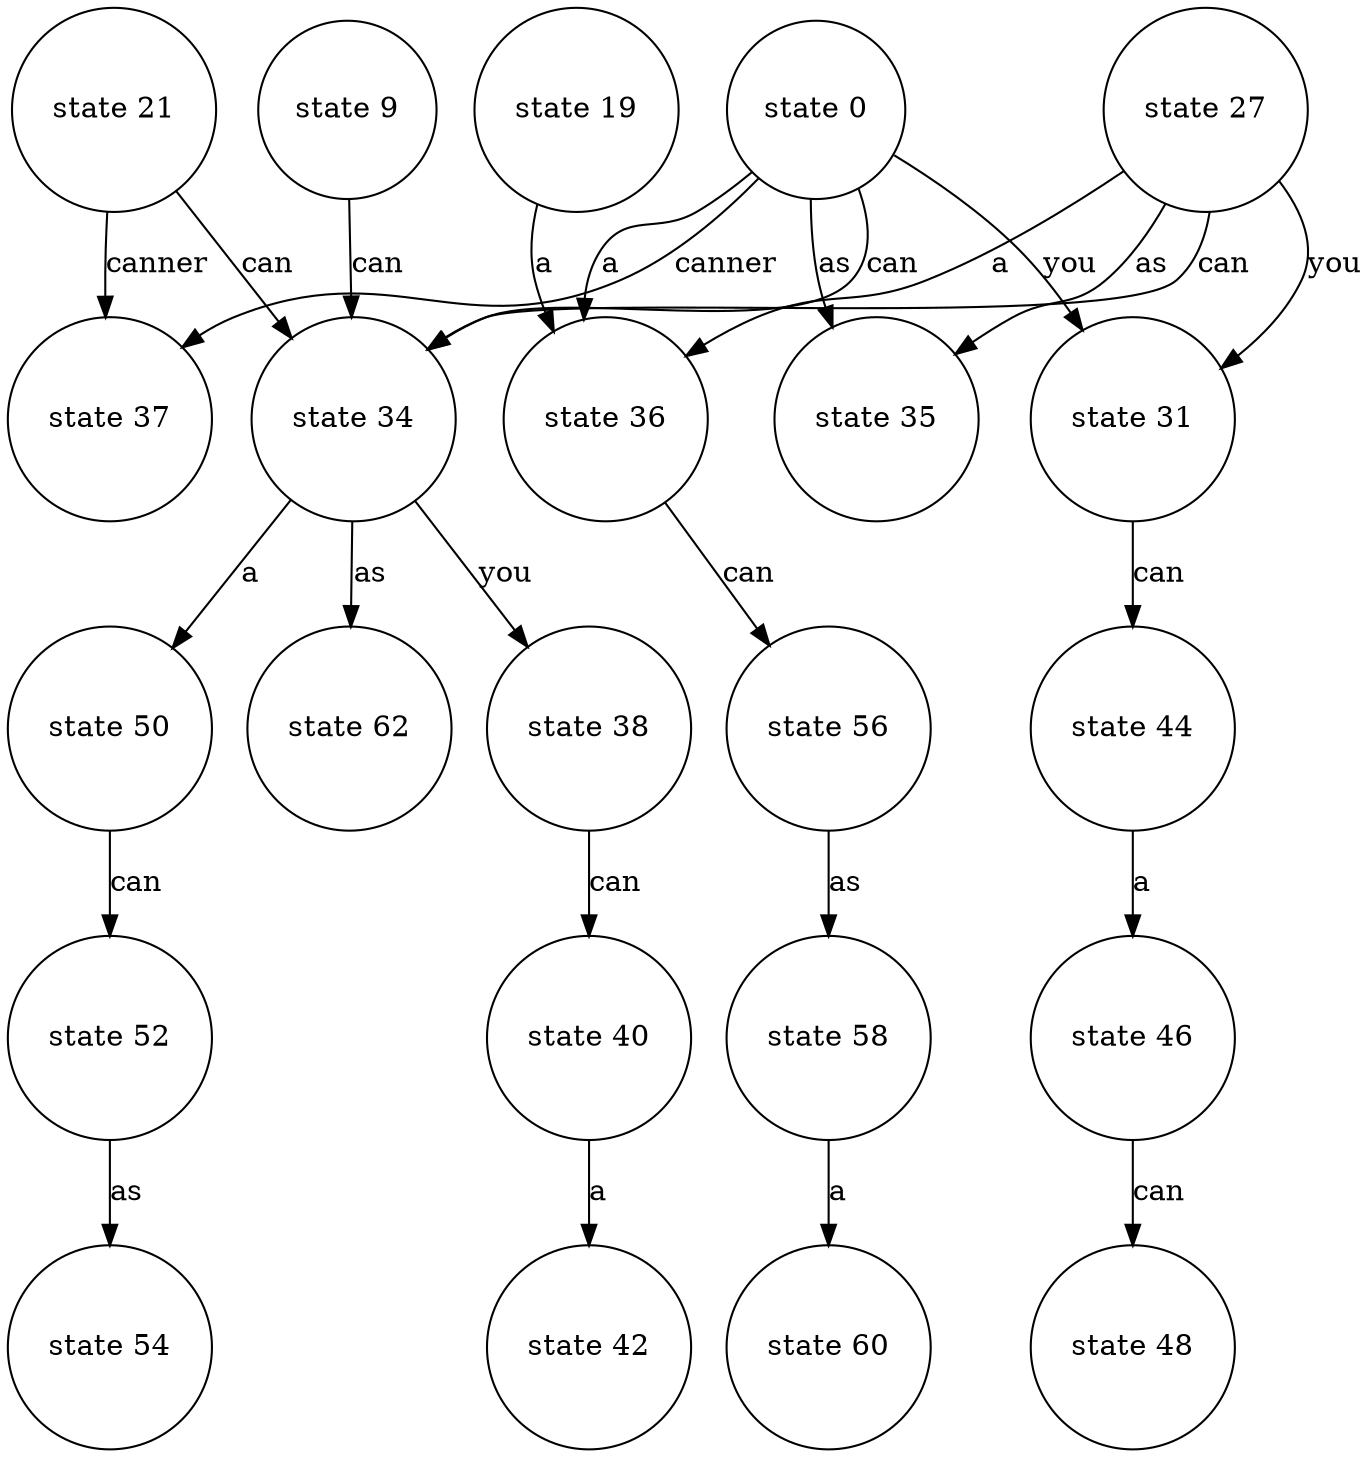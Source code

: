 digraph abc{ 
node [shape = circle, ordering=out];"state 56" -> "state 58" [ label="as" ]; 
"state 21" -> "state 37" [ label="canner" ]; 
"state 21" -> "state 34" [ label="can" ]; 
"state 9" -> "state 34" [ label="can" ]; 
"state 38" -> "state 40" [ label="can" ]; 
"state 0" -> "state 36" [ label="a" ]; 
"state 0" -> "state 37" [ label="canner" ]; 
"state 0" -> "state 35" [ label="as" ]; 
"state 0" -> "state 34" [ label="can" ]; 
"state 0" -> "state 31" [ label="you" ]; 
"state 46" -> "state 48" [ label="can" ]; 
"state 52" -> "state 54" [ label="as" ]; 
"state 58" -> "state 60" [ label="a" ]; 
"state 50" -> "state 52" [ label="can" ]; 
"state 19" -> "state 36" [ label="a" ]; 
"state 36" -> "state 56" [ label="can" ]; 
"state 44" -> "state 46" [ label="a" ]; 
"state 31" -> "state 44" [ label="can" ]; 
"state 40" -> "state 42" [ label="a" ]; 
"state 27" -> "state 36" [ label="a" ]; 
"state 27" -> "state 35" [ label="as" ]; 
"state 27" -> "state 34" [ label="can" ]; 
"state 27" -> "state 31" [ label="you" ]; 
"state 34" -> "state 50" [ label="a" ]; 
"state 34" -> "state 62" [ label="as" ]; 
"state 34" -> "state 38" [ label="you" ]; 
}